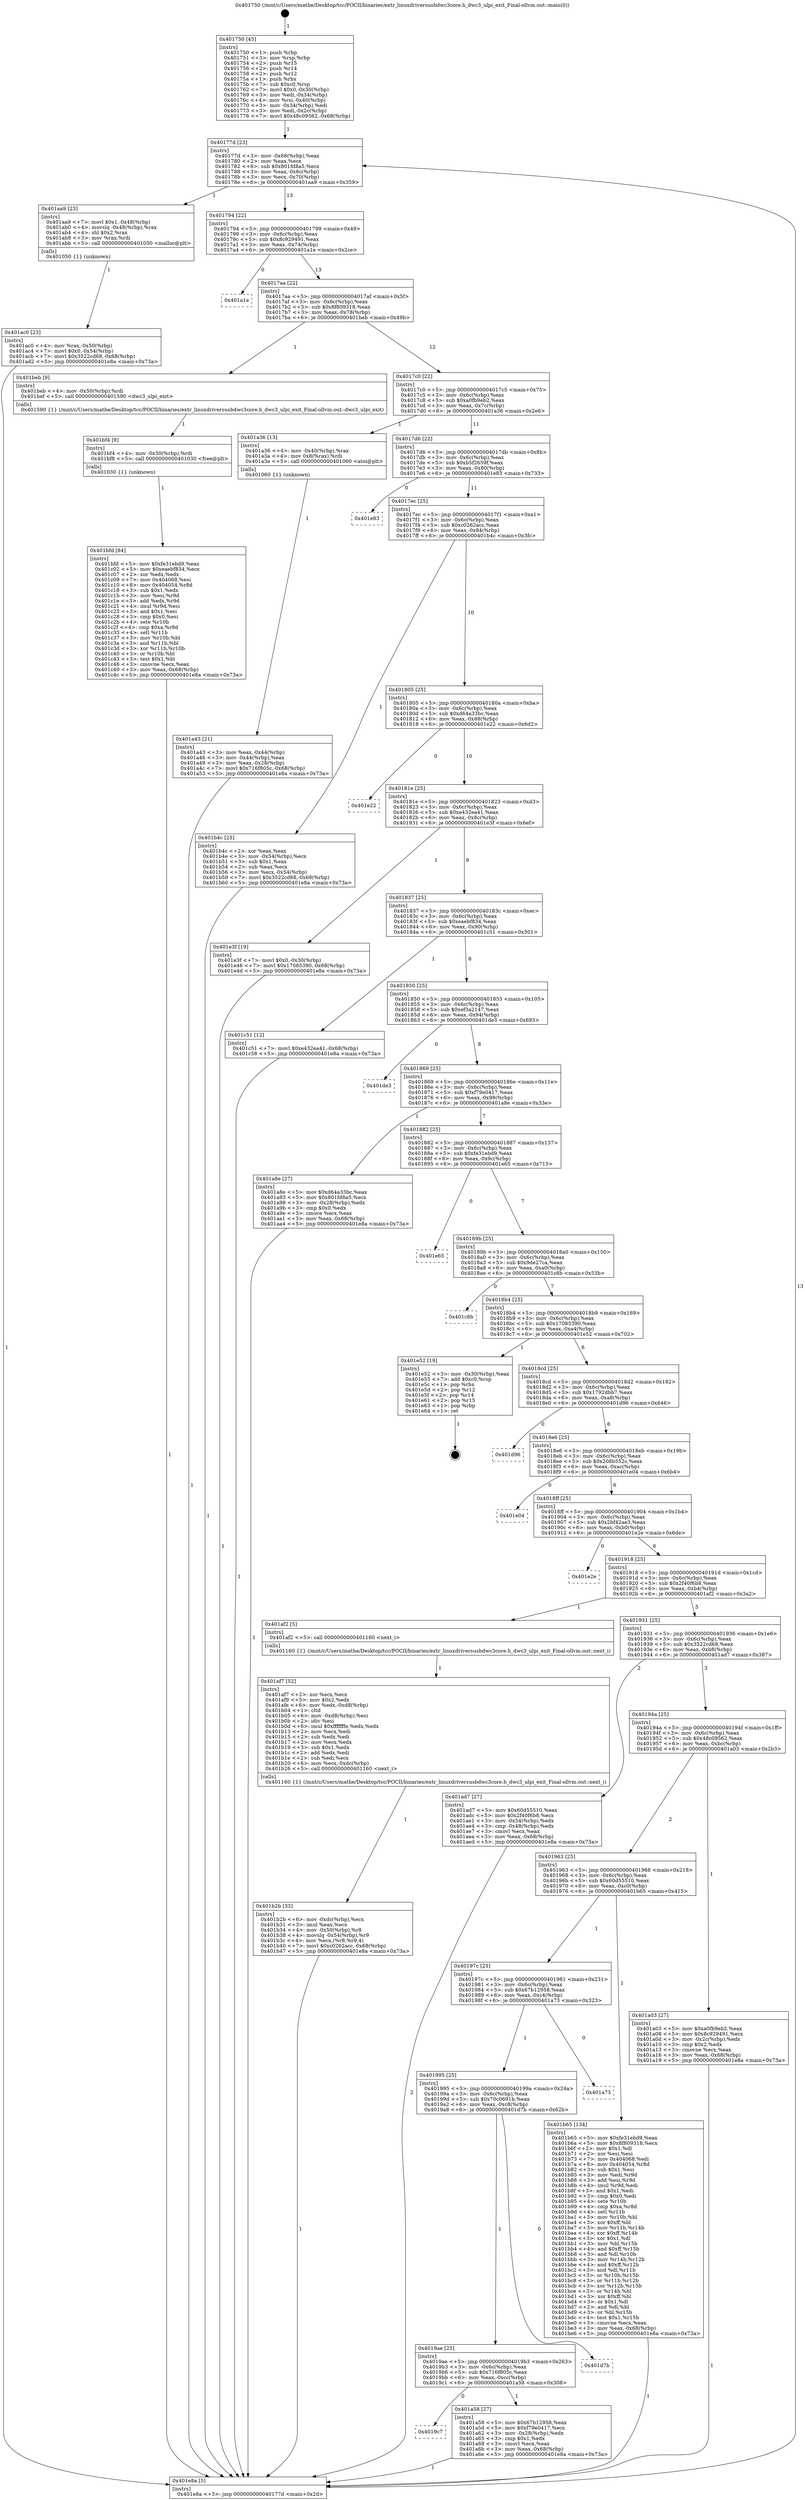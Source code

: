 digraph "0x401750" {
  label = "0x401750 (/mnt/c/Users/mathe/Desktop/tcc/POCII/binaries/extr_linuxdriversusbdwc3core.h_dwc3_ulpi_exit_Final-ollvm.out::main(0))"
  labelloc = "t"
  node[shape=record]

  Entry [label="",width=0.3,height=0.3,shape=circle,fillcolor=black,style=filled]
  "0x40177d" [label="{
     0x40177d [23]\l
     | [instrs]\l
     &nbsp;&nbsp;0x40177d \<+3\>: mov -0x68(%rbp),%eax\l
     &nbsp;&nbsp;0x401780 \<+2\>: mov %eax,%ecx\l
     &nbsp;&nbsp;0x401782 \<+6\>: sub $0x801fd8a5,%ecx\l
     &nbsp;&nbsp;0x401788 \<+3\>: mov %eax,-0x6c(%rbp)\l
     &nbsp;&nbsp;0x40178b \<+3\>: mov %ecx,-0x70(%rbp)\l
     &nbsp;&nbsp;0x40178e \<+6\>: je 0000000000401aa9 \<main+0x359\>\l
  }"]
  "0x401aa9" [label="{
     0x401aa9 [23]\l
     | [instrs]\l
     &nbsp;&nbsp;0x401aa9 \<+7\>: movl $0x1,-0x48(%rbp)\l
     &nbsp;&nbsp;0x401ab0 \<+4\>: movslq -0x48(%rbp),%rax\l
     &nbsp;&nbsp;0x401ab4 \<+4\>: shl $0x2,%rax\l
     &nbsp;&nbsp;0x401ab8 \<+3\>: mov %rax,%rdi\l
     &nbsp;&nbsp;0x401abb \<+5\>: call 0000000000401050 \<malloc@plt\>\l
     | [calls]\l
     &nbsp;&nbsp;0x401050 \{1\} (unknown)\l
  }"]
  "0x401794" [label="{
     0x401794 [22]\l
     | [instrs]\l
     &nbsp;&nbsp;0x401794 \<+5\>: jmp 0000000000401799 \<main+0x49\>\l
     &nbsp;&nbsp;0x401799 \<+3\>: mov -0x6c(%rbp),%eax\l
     &nbsp;&nbsp;0x40179c \<+5\>: sub $0x8c929491,%eax\l
     &nbsp;&nbsp;0x4017a1 \<+3\>: mov %eax,-0x74(%rbp)\l
     &nbsp;&nbsp;0x4017a4 \<+6\>: je 0000000000401a1e \<main+0x2ce\>\l
  }"]
  Exit [label="",width=0.3,height=0.3,shape=circle,fillcolor=black,style=filled,peripheries=2]
  "0x401a1e" [label="{
     0x401a1e\l
  }", style=dashed]
  "0x4017aa" [label="{
     0x4017aa [22]\l
     | [instrs]\l
     &nbsp;&nbsp;0x4017aa \<+5\>: jmp 00000000004017af \<main+0x5f\>\l
     &nbsp;&nbsp;0x4017af \<+3\>: mov -0x6c(%rbp),%eax\l
     &nbsp;&nbsp;0x4017b2 \<+5\>: sub $0x8f809318,%eax\l
     &nbsp;&nbsp;0x4017b7 \<+3\>: mov %eax,-0x78(%rbp)\l
     &nbsp;&nbsp;0x4017ba \<+6\>: je 0000000000401beb \<main+0x49b\>\l
  }"]
  "0x401bfd" [label="{
     0x401bfd [84]\l
     | [instrs]\l
     &nbsp;&nbsp;0x401bfd \<+5\>: mov $0xfe31ebd9,%eax\l
     &nbsp;&nbsp;0x401c02 \<+5\>: mov $0xeaebf834,%ecx\l
     &nbsp;&nbsp;0x401c07 \<+2\>: xor %edx,%edx\l
     &nbsp;&nbsp;0x401c09 \<+7\>: mov 0x404068,%esi\l
     &nbsp;&nbsp;0x401c10 \<+8\>: mov 0x404054,%r8d\l
     &nbsp;&nbsp;0x401c18 \<+3\>: sub $0x1,%edx\l
     &nbsp;&nbsp;0x401c1b \<+3\>: mov %esi,%r9d\l
     &nbsp;&nbsp;0x401c1e \<+3\>: add %edx,%r9d\l
     &nbsp;&nbsp;0x401c21 \<+4\>: imul %r9d,%esi\l
     &nbsp;&nbsp;0x401c25 \<+3\>: and $0x1,%esi\l
     &nbsp;&nbsp;0x401c28 \<+3\>: cmp $0x0,%esi\l
     &nbsp;&nbsp;0x401c2b \<+4\>: sete %r10b\l
     &nbsp;&nbsp;0x401c2f \<+4\>: cmp $0xa,%r8d\l
     &nbsp;&nbsp;0x401c33 \<+4\>: setl %r11b\l
     &nbsp;&nbsp;0x401c37 \<+3\>: mov %r10b,%bl\l
     &nbsp;&nbsp;0x401c3a \<+3\>: and %r11b,%bl\l
     &nbsp;&nbsp;0x401c3d \<+3\>: xor %r11b,%r10b\l
     &nbsp;&nbsp;0x401c40 \<+3\>: or %r10b,%bl\l
     &nbsp;&nbsp;0x401c43 \<+3\>: test $0x1,%bl\l
     &nbsp;&nbsp;0x401c46 \<+3\>: cmovne %ecx,%eax\l
     &nbsp;&nbsp;0x401c49 \<+3\>: mov %eax,-0x68(%rbp)\l
     &nbsp;&nbsp;0x401c4c \<+5\>: jmp 0000000000401e8a \<main+0x73a\>\l
  }"]
  "0x401beb" [label="{
     0x401beb [9]\l
     | [instrs]\l
     &nbsp;&nbsp;0x401beb \<+4\>: mov -0x50(%rbp),%rdi\l
     &nbsp;&nbsp;0x401bef \<+5\>: call 0000000000401590 \<dwc3_ulpi_exit\>\l
     | [calls]\l
     &nbsp;&nbsp;0x401590 \{1\} (/mnt/c/Users/mathe/Desktop/tcc/POCII/binaries/extr_linuxdriversusbdwc3core.h_dwc3_ulpi_exit_Final-ollvm.out::dwc3_ulpi_exit)\l
  }"]
  "0x4017c0" [label="{
     0x4017c0 [22]\l
     | [instrs]\l
     &nbsp;&nbsp;0x4017c0 \<+5\>: jmp 00000000004017c5 \<main+0x75\>\l
     &nbsp;&nbsp;0x4017c5 \<+3\>: mov -0x6c(%rbp),%eax\l
     &nbsp;&nbsp;0x4017c8 \<+5\>: sub $0xa0fb9eb2,%eax\l
     &nbsp;&nbsp;0x4017cd \<+3\>: mov %eax,-0x7c(%rbp)\l
     &nbsp;&nbsp;0x4017d0 \<+6\>: je 0000000000401a36 \<main+0x2e6\>\l
  }"]
  "0x401bf4" [label="{
     0x401bf4 [9]\l
     | [instrs]\l
     &nbsp;&nbsp;0x401bf4 \<+4\>: mov -0x50(%rbp),%rdi\l
     &nbsp;&nbsp;0x401bf8 \<+5\>: call 0000000000401030 \<free@plt\>\l
     | [calls]\l
     &nbsp;&nbsp;0x401030 \{1\} (unknown)\l
  }"]
  "0x401a36" [label="{
     0x401a36 [13]\l
     | [instrs]\l
     &nbsp;&nbsp;0x401a36 \<+4\>: mov -0x40(%rbp),%rax\l
     &nbsp;&nbsp;0x401a3a \<+4\>: mov 0x8(%rax),%rdi\l
     &nbsp;&nbsp;0x401a3e \<+5\>: call 0000000000401060 \<atoi@plt\>\l
     | [calls]\l
     &nbsp;&nbsp;0x401060 \{1\} (unknown)\l
  }"]
  "0x4017d6" [label="{
     0x4017d6 [22]\l
     | [instrs]\l
     &nbsp;&nbsp;0x4017d6 \<+5\>: jmp 00000000004017db \<main+0x8b\>\l
     &nbsp;&nbsp;0x4017db \<+3\>: mov -0x6c(%rbp),%eax\l
     &nbsp;&nbsp;0x4017de \<+5\>: sub $0xb5f2659f,%eax\l
     &nbsp;&nbsp;0x4017e3 \<+3\>: mov %eax,-0x80(%rbp)\l
     &nbsp;&nbsp;0x4017e6 \<+6\>: je 0000000000401e83 \<main+0x733\>\l
  }"]
  "0x401b2b" [label="{
     0x401b2b [33]\l
     | [instrs]\l
     &nbsp;&nbsp;0x401b2b \<+6\>: mov -0xdc(%rbp),%ecx\l
     &nbsp;&nbsp;0x401b31 \<+3\>: imul %eax,%ecx\l
     &nbsp;&nbsp;0x401b34 \<+4\>: mov -0x50(%rbp),%r8\l
     &nbsp;&nbsp;0x401b38 \<+4\>: movslq -0x54(%rbp),%r9\l
     &nbsp;&nbsp;0x401b3c \<+4\>: mov %ecx,(%r8,%r9,4)\l
     &nbsp;&nbsp;0x401b40 \<+7\>: movl $0xc0262acc,-0x68(%rbp)\l
     &nbsp;&nbsp;0x401b47 \<+5\>: jmp 0000000000401e8a \<main+0x73a\>\l
  }"]
  "0x401e83" [label="{
     0x401e83\l
  }", style=dashed]
  "0x4017ec" [label="{
     0x4017ec [25]\l
     | [instrs]\l
     &nbsp;&nbsp;0x4017ec \<+5\>: jmp 00000000004017f1 \<main+0xa1\>\l
     &nbsp;&nbsp;0x4017f1 \<+3\>: mov -0x6c(%rbp),%eax\l
     &nbsp;&nbsp;0x4017f4 \<+5\>: sub $0xc0262acc,%eax\l
     &nbsp;&nbsp;0x4017f9 \<+6\>: mov %eax,-0x84(%rbp)\l
     &nbsp;&nbsp;0x4017ff \<+6\>: je 0000000000401b4c \<main+0x3fc\>\l
  }"]
  "0x401af7" [label="{
     0x401af7 [52]\l
     | [instrs]\l
     &nbsp;&nbsp;0x401af7 \<+2\>: xor %ecx,%ecx\l
     &nbsp;&nbsp;0x401af9 \<+5\>: mov $0x2,%edx\l
     &nbsp;&nbsp;0x401afe \<+6\>: mov %edx,-0xd8(%rbp)\l
     &nbsp;&nbsp;0x401b04 \<+1\>: cltd\l
     &nbsp;&nbsp;0x401b05 \<+6\>: mov -0xd8(%rbp),%esi\l
     &nbsp;&nbsp;0x401b0b \<+2\>: idiv %esi\l
     &nbsp;&nbsp;0x401b0d \<+6\>: imul $0xfffffffe,%edx,%edx\l
     &nbsp;&nbsp;0x401b13 \<+2\>: mov %ecx,%edi\l
     &nbsp;&nbsp;0x401b15 \<+2\>: sub %edx,%edi\l
     &nbsp;&nbsp;0x401b17 \<+2\>: mov %ecx,%edx\l
     &nbsp;&nbsp;0x401b19 \<+3\>: sub $0x1,%edx\l
     &nbsp;&nbsp;0x401b1c \<+2\>: add %edx,%edi\l
     &nbsp;&nbsp;0x401b1e \<+2\>: sub %edi,%ecx\l
     &nbsp;&nbsp;0x401b20 \<+6\>: mov %ecx,-0xdc(%rbp)\l
     &nbsp;&nbsp;0x401b26 \<+5\>: call 0000000000401160 \<next_i\>\l
     | [calls]\l
     &nbsp;&nbsp;0x401160 \{1\} (/mnt/c/Users/mathe/Desktop/tcc/POCII/binaries/extr_linuxdriversusbdwc3core.h_dwc3_ulpi_exit_Final-ollvm.out::next_i)\l
  }"]
  "0x401b4c" [label="{
     0x401b4c [25]\l
     | [instrs]\l
     &nbsp;&nbsp;0x401b4c \<+2\>: xor %eax,%eax\l
     &nbsp;&nbsp;0x401b4e \<+3\>: mov -0x54(%rbp),%ecx\l
     &nbsp;&nbsp;0x401b51 \<+3\>: sub $0x1,%eax\l
     &nbsp;&nbsp;0x401b54 \<+2\>: sub %eax,%ecx\l
     &nbsp;&nbsp;0x401b56 \<+3\>: mov %ecx,-0x54(%rbp)\l
     &nbsp;&nbsp;0x401b59 \<+7\>: movl $0x3522cd68,-0x68(%rbp)\l
     &nbsp;&nbsp;0x401b60 \<+5\>: jmp 0000000000401e8a \<main+0x73a\>\l
  }"]
  "0x401805" [label="{
     0x401805 [25]\l
     | [instrs]\l
     &nbsp;&nbsp;0x401805 \<+5\>: jmp 000000000040180a \<main+0xba\>\l
     &nbsp;&nbsp;0x40180a \<+3\>: mov -0x6c(%rbp),%eax\l
     &nbsp;&nbsp;0x40180d \<+5\>: sub $0xd64a33bc,%eax\l
     &nbsp;&nbsp;0x401812 \<+6\>: mov %eax,-0x88(%rbp)\l
     &nbsp;&nbsp;0x401818 \<+6\>: je 0000000000401e22 \<main+0x6d2\>\l
  }"]
  "0x401ac0" [label="{
     0x401ac0 [23]\l
     | [instrs]\l
     &nbsp;&nbsp;0x401ac0 \<+4\>: mov %rax,-0x50(%rbp)\l
     &nbsp;&nbsp;0x401ac4 \<+7\>: movl $0x0,-0x54(%rbp)\l
     &nbsp;&nbsp;0x401acb \<+7\>: movl $0x3522cd68,-0x68(%rbp)\l
     &nbsp;&nbsp;0x401ad2 \<+5\>: jmp 0000000000401e8a \<main+0x73a\>\l
  }"]
  "0x401e22" [label="{
     0x401e22\l
  }", style=dashed]
  "0x40181e" [label="{
     0x40181e [25]\l
     | [instrs]\l
     &nbsp;&nbsp;0x40181e \<+5\>: jmp 0000000000401823 \<main+0xd3\>\l
     &nbsp;&nbsp;0x401823 \<+3\>: mov -0x6c(%rbp),%eax\l
     &nbsp;&nbsp;0x401826 \<+5\>: sub $0xe432ea41,%eax\l
     &nbsp;&nbsp;0x40182b \<+6\>: mov %eax,-0x8c(%rbp)\l
     &nbsp;&nbsp;0x401831 \<+6\>: je 0000000000401e3f \<main+0x6ef\>\l
  }"]
  "0x4019c7" [label="{
     0x4019c7\l
  }", style=dashed]
  "0x401e3f" [label="{
     0x401e3f [19]\l
     | [instrs]\l
     &nbsp;&nbsp;0x401e3f \<+7\>: movl $0x0,-0x30(%rbp)\l
     &nbsp;&nbsp;0x401e46 \<+7\>: movl $0x17085390,-0x68(%rbp)\l
     &nbsp;&nbsp;0x401e4d \<+5\>: jmp 0000000000401e8a \<main+0x73a\>\l
  }"]
  "0x401837" [label="{
     0x401837 [25]\l
     | [instrs]\l
     &nbsp;&nbsp;0x401837 \<+5\>: jmp 000000000040183c \<main+0xec\>\l
     &nbsp;&nbsp;0x40183c \<+3\>: mov -0x6c(%rbp),%eax\l
     &nbsp;&nbsp;0x40183f \<+5\>: sub $0xeaebf834,%eax\l
     &nbsp;&nbsp;0x401844 \<+6\>: mov %eax,-0x90(%rbp)\l
     &nbsp;&nbsp;0x40184a \<+6\>: je 0000000000401c51 \<main+0x501\>\l
  }"]
  "0x401a58" [label="{
     0x401a58 [27]\l
     | [instrs]\l
     &nbsp;&nbsp;0x401a58 \<+5\>: mov $0x67b12958,%eax\l
     &nbsp;&nbsp;0x401a5d \<+5\>: mov $0xf79e0417,%ecx\l
     &nbsp;&nbsp;0x401a62 \<+3\>: mov -0x28(%rbp),%edx\l
     &nbsp;&nbsp;0x401a65 \<+3\>: cmp $0x1,%edx\l
     &nbsp;&nbsp;0x401a68 \<+3\>: cmovl %ecx,%eax\l
     &nbsp;&nbsp;0x401a6b \<+3\>: mov %eax,-0x68(%rbp)\l
     &nbsp;&nbsp;0x401a6e \<+5\>: jmp 0000000000401e8a \<main+0x73a\>\l
  }"]
  "0x401c51" [label="{
     0x401c51 [12]\l
     | [instrs]\l
     &nbsp;&nbsp;0x401c51 \<+7\>: movl $0xe432ea41,-0x68(%rbp)\l
     &nbsp;&nbsp;0x401c58 \<+5\>: jmp 0000000000401e8a \<main+0x73a\>\l
  }"]
  "0x401850" [label="{
     0x401850 [25]\l
     | [instrs]\l
     &nbsp;&nbsp;0x401850 \<+5\>: jmp 0000000000401855 \<main+0x105\>\l
     &nbsp;&nbsp;0x401855 \<+3\>: mov -0x6c(%rbp),%eax\l
     &nbsp;&nbsp;0x401858 \<+5\>: sub $0xef3a2147,%eax\l
     &nbsp;&nbsp;0x40185d \<+6\>: mov %eax,-0x94(%rbp)\l
     &nbsp;&nbsp;0x401863 \<+6\>: je 0000000000401de3 \<main+0x693\>\l
  }"]
  "0x4019ae" [label="{
     0x4019ae [25]\l
     | [instrs]\l
     &nbsp;&nbsp;0x4019ae \<+5\>: jmp 00000000004019b3 \<main+0x263\>\l
     &nbsp;&nbsp;0x4019b3 \<+3\>: mov -0x6c(%rbp),%eax\l
     &nbsp;&nbsp;0x4019b6 \<+5\>: sub $0x716f805c,%eax\l
     &nbsp;&nbsp;0x4019bb \<+6\>: mov %eax,-0xcc(%rbp)\l
     &nbsp;&nbsp;0x4019c1 \<+6\>: je 0000000000401a58 \<main+0x308\>\l
  }"]
  "0x401de3" [label="{
     0x401de3\l
  }", style=dashed]
  "0x401869" [label="{
     0x401869 [25]\l
     | [instrs]\l
     &nbsp;&nbsp;0x401869 \<+5\>: jmp 000000000040186e \<main+0x11e\>\l
     &nbsp;&nbsp;0x40186e \<+3\>: mov -0x6c(%rbp),%eax\l
     &nbsp;&nbsp;0x401871 \<+5\>: sub $0xf79e0417,%eax\l
     &nbsp;&nbsp;0x401876 \<+6\>: mov %eax,-0x98(%rbp)\l
     &nbsp;&nbsp;0x40187c \<+6\>: je 0000000000401a8e \<main+0x33e\>\l
  }"]
  "0x401d7b" [label="{
     0x401d7b\l
  }", style=dashed]
  "0x401a8e" [label="{
     0x401a8e [27]\l
     | [instrs]\l
     &nbsp;&nbsp;0x401a8e \<+5\>: mov $0xd64a33bc,%eax\l
     &nbsp;&nbsp;0x401a93 \<+5\>: mov $0x801fd8a5,%ecx\l
     &nbsp;&nbsp;0x401a98 \<+3\>: mov -0x28(%rbp),%edx\l
     &nbsp;&nbsp;0x401a9b \<+3\>: cmp $0x0,%edx\l
     &nbsp;&nbsp;0x401a9e \<+3\>: cmove %ecx,%eax\l
     &nbsp;&nbsp;0x401aa1 \<+3\>: mov %eax,-0x68(%rbp)\l
     &nbsp;&nbsp;0x401aa4 \<+5\>: jmp 0000000000401e8a \<main+0x73a\>\l
  }"]
  "0x401882" [label="{
     0x401882 [25]\l
     | [instrs]\l
     &nbsp;&nbsp;0x401882 \<+5\>: jmp 0000000000401887 \<main+0x137\>\l
     &nbsp;&nbsp;0x401887 \<+3\>: mov -0x6c(%rbp),%eax\l
     &nbsp;&nbsp;0x40188a \<+5\>: sub $0xfe31ebd9,%eax\l
     &nbsp;&nbsp;0x40188f \<+6\>: mov %eax,-0x9c(%rbp)\l
     &nbsp;&nbsp;0x401895 \<+6\>: je 0000000000401e65 \<main+0x715\>\l
  }"]
  "0x401995" [label="{
     0x401995 [25]\l
     | [instrs]\l
     &nbsp;&nbsp;0x401995 \<+5\>: jmp 000000000040199a \<main+0x24a\>\l
     &nbsp;&nbsp;0x40199a \<+3\>: mov -0x6c(%rbp),%eax\l
     &nbsp;&nbsp;0x40199d \<+5\>: sub $0x70c0691b,%eax\l
     &nbsp;&nbsp;0x4019a2 \<+6\>: mov %eax,-0xc8(%rbp)\l
     &nbsp;&nbsp;0x4019a8 \<+6\>: je 0000000000401d7b \<main+0x62b\>\l
  }"]
  "0x401e65" [label="{
     0x401e65\l
  }", style=dashed]
  "0x40189b" [label="{
     0x40189b [25]\l
     | [instrs]\l
     &nbsp;&nbsp;0x40189b \<+5\>: jmp 00000000004018a0 \<main+0x150\>\l
     &nbsp;&nbsp;0x4018a0 \<+3\>: mov -0x6c(%rbp),%eax\l
     &nbsp;&nbsp;0x4018a3 \<+5\>: sub $0x9de27ca,%eax\l
     &nbsp;&nbsp;0x4018a8 \<+6\>: mov %eax,-0xa0(%rbp)\l
     &nbsp;&nbsp;0x4018ae \<+6\>: je 0000000000401c8b \<main+0x53b\>\l
  }"]
  "0x401a73" [label="{
     0x401a73\l
  }", style=dashed]
  "0x401c8b" [label="{
     0x401c8b\l
  }", style=dashed]
  "0x4018b4" [label="{
     0x4018b4 [25]\l
     | [instrs]\l
     &nbsp;&nbsp;0x4018b4 \<+5\>: jmp 00000000004018b9 \<main+0x169\>\l
     &nbsp;&nbsp;0x4018b9 \<+3\>: mov -0x6c(%rbp),%eax\l
     &nbsp;&nbsp;0x4018bc \<+5\>: sub $0x17085390,%eax\l
     &nbsp;&nbsp;0x4018c1 \<+6\>: mov %eax,-0xa4(%rbp)\l
     &nbsp;&nbsp;0x4018c7 \<+6\>: je 0000000000401e52 \<main+0x702\>\l
  }"]
  "0x40197c" [label="{
     0x40197c [25]\l
     | [instrs]\l
     &nbsp;&nbsp;0x40197c \<+5\>: jmp 0000000000401981 \<main+0x231\>\l
     &nbsp;&nbsp;0x401981 \<+3\>: mov -0x6c(%rbp),%eax\l
     &nbsp;&nbsp;0x401984 \<+5\>: sub $0x67b12958,%eax\l
     &nbsp;&nbsp;0x401989 \<+6\>: mov %eax,-0xc4(%rbp)\l
     &nbsp;&nbsp;0x40198f \<+6\>: je 0000000000401a73 \<main+0x323\>\l
  }"]
  "0x401e52" [label="{
     0x401e52 [19]\l
     | [instrs]\l
     &nbsp;&nbsp;0x401e52 \<+3\>: mov -0x30(%rbp),%eax\l
     &nbsp;&nbsp;0x401e55 \<+7\>: add $0xc0,%rsp\l
     &nbsp;&nbsp;0x401e5c \<+1\>: pop %rbx\l
     &nbsp;&nbsp;0x401e5d \<+2\>: pop %r12\l
     &nbsp;&nbsp;0x401e5f \<+2\>: pop %r14\l
     &nbsp;&nbsp;0x401e61 \<+2\>: pop %r15\l
     &nbsp;&nbsp;0x401e63 \<+1\>: pop %rbp\l
     &nbsp;&nbsp;0x401e64 \<+1\>: ret\l
  }"]
  "0x4018cd" [label="{
     0x4018cd [25]\l
     | [instrs]\l
     &nbsp;&nbsp;0x4018cd \<+5\>: jmp 00000000004018d2 \<main+0x182\>\l
     &nbsp;&nbsp;0x4018d2 \<+3\>: mov -0x6c(%rbp),%eax\l
     &nbsp;&nbsp;0x4018d5 \<+5\>: sub $0x1792dbb7,%eax\l
     &nbsp;&nbsp;0x4018da \<+6\>: mov %eax,-0xa8(%rbp)\l
     &nbsp;&nbsp;0x4018e0 \<+6\>: je 0000000000401d96 \<main+0x646\>\l
  }"]
  "0x401b65" [label="{
     0x401b65 [134]\l
     | [instrs]\l
     &nbsp;&nbsp;0x401b65 \<+5\>: mov $0xfe31ebd9,%eax\l
     &nbsp;&nbsp;0x401b6a \<+5\>: mov $0x8f809318,%ecx\l
     &nbsp;&nbsp;0x401b6f \<+2\>: mov $0x1,%dl\l
     &nbsp;&nbsp;0x401b71 \<+2\>: xor %esi,%esi\l
     &nbsp;&nbsp;0x401b73 \<+7\>: mov 0x404068,%edi\l
     &nbsp;&nbsp;0x401b7a \<+8\>: mov 0x404054,%r8d\l
     &nbsp;&nbsp;0x401b82 \<+3\>: sub $0x1,%esi\l
     &nbsp;&nbsp;0x401b85 \<+3\>: mov %edi,%r9d\l
     &nbsp;&nbsp;0x401b88 \<+3\>: add %esi,%r9d\l
     &nbsp;&nbsp;0x401b8b \<+4\>: imul %r9d,%edi\l
     &nbsp;&nbsp;0x401b8f \<+3\>: and $0x1,%edi\l
     &nbsp;&nbsp;0x401b92 \<+3\>: cmp $0x0,%edi\l
     &nbsp;&nbsp;0x401b95 \<+4\>: sete %r10b\l
     &nbsp;&nbsp;0x401b99 \<+4\>: cmp $0xa,%r8d\l
     &nbsp;&nbsp;0x401b9d \<+4\>: setl %r11b\l
     &nbsp;&nbsp;0x401ba1 \<+3\>: mov %r10b,%bl\l
     &nbsp;&nbsp;0x401ba4 \<+3\>: xor $0xff,%bl\l
     &nbsp;&nbsp;0x401ba7 \<+3\>: mov %r11b,%r14b\l
     &nbsp;&nbsp;0x401baa \<+4\>: xor $0xff,%r14b\l
     &nbsp;&nbsp;0x401bae \<+3\>: xor $0x1,%dl\l
     &nbsp;&nbsp;0x401bb1 \<+3\>: mov %bl,%r15b\l
     &nbsp;&nbsp;0x401bb4 \<+4\>: and $0xff,%r15b\l
     &nbsp;&nbsp;0x401bb8 \<+3\>: and %dl,%r10b\l
     &nbsp;&nbsp;0x401bbb \<+3\>: mov %r14b,%r12b\l
     &nbsp;&nbsp;0x401bbe \<+4\>: and $0xff,%r12b\l
     &nbsp;&nbsp;0x401bc2 \<+3\>: and %dl,%r11b\l
     &nbsp;&nbsp;0x401bc5 \<+3\>: or %r10b,%r15b\l
     &nbsp;&nbsp;0x401bc8 \<+3\>: or %r11b,%r12b\l
     &nbsp;&nbsp;0x401bcb \<+3\>: xor %r12b,%r15b\l
     &nbsp;&nbsp;0x401bce \<+3\>: or %r14b,%bl\l
     &nbsp;&nbsp;0x401bd1 \<+3\>: xor $0xff,%bl\l
     &nbsp;&nbsp;0x401bd4 \<+3\>: or $0x1,%dl\l
     &nbsp;&nbsp;0x401bd7 \<+2\>: and %dl,%bl\l
     &nbsp;&nbsp;0x401bd9 \<+3\>: or %bl,%r15b\l
     &nbsp;&nbsp;0x401bdc \<+4\>: test $0x1,%r15b\l
     &nbsp;&nbsp;0x401be0 \<+3\>: cmovne %ecx,%eax\l
     &nbsp;&nbsp;0x401be3 \<+3\>: mov %eax,-0x68(%rbp)\l
     &nbsp;&nbsp;0x401be6 \<+5\>: jmp 0000000000401e8a \<main+0x73a\>\l
  }"]
  "0x401d96" [label="{
     0x401d96\l
  }", style=dashed]
  "0x4018e6" [label="{
     0x4018e6 [25]\l
     | [instrs]\l
     &nbsp;&nbsp;0x4018e6 \<+5\>: jmp 00000000004018eb \<main+0x19b\>\l
     &nbsp;&nbsp;0x4018eb \<+3\>: mov -0x6c(%rbp),%eax\l
     &nbsp;&nbsp;0x4018ee \<+5\>: sub $0x208b552c,%eax\l
     &nbsp;&nbsp;0x4018f3 \<+6\>: mov %eax,-0xac(%rbp)\l
     &nbsp;&nbsp;0x4018f9 \<+6\>: je 0000000000401e04 \<main+0x6b4\>\l
  }"]
  "0x401a43" [label="{
     0x401a43 [21]\l
     | [instrs]\l
     &nbsp;&nbsp;0x401a43 \<+3\>: mov %eax,-0x44(%rbp)\l
     &nbsp;&nbsp;0x401a46 \<+3\>: mov -0x44(%rbp),%eax\l
     &nbsp;&nbsp;0x401a49 \<+3\>: mov %eax,-0x28(%rbp)\l
     &nbsp;&nbsp;0x401a4c \<+7\>: movl $0x716f805c,-0x68(%rbp)\l
     &nbsp;&nbsp;0x401a53 \<+5\>: jmp 0000000000401e8a \<main+0x73a\>\l
  }"]
  "0x401e04" [label="{
     0x401e04\l
  }", style=dashed]
  "0x4018ff" [label="{
     0x4018ff [25]\l
     | [instrs]\l
     &nbsp;&nbsp;0x4018ff \<+5\>: jmp 0000000000401904 \<main+0x1b4\>\l
     &nbsp;&nbsp;0x401904 \<+3\>: mov -0x6c(%rbp),%eax\l
     &nbsp;&nbsp;0x401907 \<+5\>: sub $0x2bf42ae3,%eax\l
     &nbsp;&nbsp;0x40190c \<+6\>: mov %eax,-0xb0(%rbp)\l
     &nbsp;&nbsp;0x401912 \<+6\>: je 0000000000401e2e \<main+0x6de\>\l
  }"]
  "0x401750" [label="{
     0x401750 [45]\l
     | [instrs]\l
     &nbsp;&nbsp;0x401750 \<+1\>: push %rbp\l
     &nbsp;&nbsp;0x401751 \<+3\>: mov %rsp,%rbp\l
     &nbsp;&nbsp;0x401754 \<+2\>: push %r15\l
     &nbsp;&nbsp;0x401756 \<+2\>: push %r14\l
     &nbsp;&nbsp;0x401758 \<+2\>: push %r12\l
     &nbsp;&nbsp;0x40175a \<+1\>: push %rbx\l
     &nbsp;&nbsp;0x40175b \<+7\>: sub $0xc0,%rsp\l
     &nbsp;&nbsp;0x401762 \<+7\>: movl $0x0,-0x30(%rbp)\l
     &nbsp;&nbsp;0x401769 \<+3\>: mov %edi,-0x34(%rbp)\l
     &nbsp;&nbsp;0x40176c \<+4\>: mov %rsi,-0x40(%rbp)\l
     &nbsp;&nbsp;0x401770 \<+3\>: mov -0x34(%rbp),%edi\l
     &nbsp;&nbsp;0x401773 \<+3\>: mov %edi,-0x2c(%rbp)\l
     &nbsp;&nbsp;0x401776 \<+7\>: movl $0x48c09562,-0x68(%rbp)\l
  }"]
  "0x401e2e" [label="{
     0x401e2e\l
  }", style=dashed]
  "0x401918" [label="{
     0x401918 [25]\l
     | [instrs]\l
     &nbsp;&nbsp;0x401918 \<+5\>: jmp 000000000040191d \<main+0x1cd\>\l
     &nbsp;&nbsp;0x40191d \<+3\>: mov -0x6c(%rbp),%eax\l
     &nbsp;&nbsp;0x401920 \<+5\>: sub $0x2f40f6b8,%eax\l
     &nbsp;&nbsp;0x401925 \<+6\>: mov %eax,-0xb4(%rbp)\l
     &nbsp;&nbsp;0x40192b \<+6\>: je 0000000000401af2 \<main+0x3a2\>\l
  }"]
  "0x401e8a" [label="{
     0x401e8a [5]\l
     | [instrs]\l
     &nbsp;&nbsp;0x401e8a \<+5\>: jmp 000000000040177d \<main+0x2d\>\l
  }"]
  "0x401af2" [label="{
     0x401af2 [5]\l
     | [instrs]\l
     &nbsp;&nbsp;0x401af2 \<+5\>: call 0000000000401160 \<next_i\>\l
     | [calls]\l
     &nbsp;&nbsp;0x401160 \{1\} (/mnt/c/Users/mathe/Desktop/tcc/POCII/binaries/extr_linuxdriversusbdwc3core.h_dwc3_ulpi_exit_Final-ollvm.out::next_i)\l
  }"]
  "0x401931" [label="{
     0x401931 [25]\l
     | [instrs]\l
     &nbsp;&nbsp;0x401931 \<+5\>: jmp 0000000000401936 \<main+0x1e6\>\l
     &nbsp;&nbsp;0x401936 \<+3\>: mov -0x6c(%rbp),%eax\l
     &nbsp;&nbsp;0x401939 \<+5\>: sub $0x3522cd68,%eax\l
     &nbsp;&nbsp;0x40193e \<+6\>: mov %eax,-0xb8(%rbp)\l
     &nbsp;&nbsp;0x401944 \<+6\>: je 0000000000401ad7 \<main+0x387\>\l
  }"]
  "0x401963" [label="{
     0x401963 [25]\l
     | [instrs]\l
     &nbsp;&nbsp;0x401963 \<+5\>: jmp 0000000000401968 \<main+0x218\>\l
     &nbsp;&nbsp;0x401968 \<+3\>: mov -0x6c(%rbp),%eax\l
     &nbsp;&nbsp;0x40196b \<+5\>: sub $0x60d55510,%eax\l
     &nbsp;&nbsp;0x401970 \<+6\>: mov %eax,-0xc0(%rbp)\l
     &nbsp;&nbsp;0x401976 \<+6\>: je 0000000000401b65 \<main+0x415\>\l
  }"]
  "0x401ad7" [label="{
     0x401ad7 [27]\l
     | [instrs]\l
     &nbsp;&nbsp;0x401ad7 \<+5\>: mov $0x60d55510,%eax\l
     &nbsp;&nbsp;0x401adc \<+5\>: mov $0x2f40f6b8,%ecx\l
     &nbsp;&nbsp;0x401ae1 \<+3\>: mov -0x54(%rbp),%edx\l
     &nbsp;&nbsp;0x401ae4 \<+3\>: cmp -0x48(%rbp),%edx\l
     &nbsp;&nbsp;0x401ae7 \<+3\>: cmovl %ecx,%eax\l
     &nbsp;&nbsp;0x401aea \<+3\>: mov %eax,-0x68(%rbp)\l
     &nbsp;&nbsp;0x401aed \<+5\>: jmp 0000000000401e8a \<main+0x73a\>\l
  }"]
  "0x40194a" [label="{
     0x40194a [25]\l
     | [instrs]\l
     &nbsp;&nbsp;0x40194a \<+5\>: jmp 000000000040194f \<main+0x1ff\>\l
     &nbsp;&nbsp;0x40194f \<+3\>: mov -0x6c(%rbp),%eax\l
     &nbsp;&nbsp;0x401952 \<+5\>: sub $0x48c09562,%eax\l
     &nbsp;&nbsp;0x401957 \<+6\>: mov %eax,-0xbc(%rbp)\l
     &nbsp;&nbsp;0x40195d \<+6\>: je 0000000000401a03 \<main+0x2b3\>\l
  }"]
  "0x401a03" [label="{
     0x401a03 [27]\l
     | [instrs]\l
     &nbsp;&nbsp;0x401a03 \<+5\>: mov $0xa0fb9eb2,%eax\l
     &nbsp;&nbsp;0x401a08 \<+5\>: mov $0x8c929491,%ecx\l
     &nbsp;&nbsp;0x401a0d \<+3\>: mov -0x2c(%rbp),%edx\l
     &nbsp;&nbsp;0x401a10 \<+3\>: cmp $0x2,%edx\l
     &nbsp;&nbsp;0x401a13 \<+3\>: cmovne %ecx,%eax\l
     &nbsp;&nbsp;0x401a16 \<+3\>: mov %eax,-0x68(%rbp)\l
     &nbsp;&nbsp;0x401a19 \<+5\>: jmp 0000000000401e8a \<main+0x73a\>\l
  }"]
  Entry -> "0x401750" [label=" 1"]
  "0x40177d" -> "0x401aa9" [label=" 1"]
  "0x40177d" -> "0x401794" [label=" 13"]
  "0x401e52" -> Exit [label=" 1"]
  "0x401794" -> "0x401a1e" [label=" 0"]
  "0x401794" -> "0x4017aa" [label=" 13"]
  "0x401e3f" -> "0x401e8a" [label=" 1"]
  "0x4017aa" -> "0x401beb" [label=" 1"]
  "0x4017aa" -> "0x4017c0" [label=" 12"]
  "0x401c51" -> "0x401e8a" [label=" 1"]
  "0x4017c0" -> "0x401a36" [label=" 1"]
  "0x4017c0" -> "0x4017d6" [label=" 11"]
  "0x401bfd" -> "0x401e8a" [label=" 1"]
  "0x4017d6" -> "0x401e83" [label=" 0"]
  "0x4017d6" -> "0x4017ec" [label=" 11"]
  "0x401bf4" -> "0x401bfd" [label=" 1"]
  "0x4017ec" -> "0x401b4c" [label=" 1"]
  "0x4017ec" -> "0x401805" [label=" 10"]
  "0x401beb" -> "0x401bf4" [label=" 1"]
  "0x401805" -> "0x401e22" [label=" 0"]
  "0x401805" -> "0x40181e" [label=" 10"]
  "0x401b65" -> "0x401e8a" [label=" 1"]
  "0x40181e" -> "0x401e3f" [label=" 1"]
  "0x40181e" -> "0x401837" [label=" 9"]
  "0x401b4c" -> "0x401e8a" [label=" 1"]
  "0x401837" -> "0x401c51" [label=" 1"]
  "0x401837" -> "0x401850" [label=" 8"]
  "0x401b2b" -> "0x401e8a" [label=" 1"]
  "0x401850" -> "0x401de3" [label=" 0"]
  "0x401850" -> "0x401869" [label=" 8"]
  "0x401af2" -> "0x401af7" [label=" 1"]
  "0x401869" -> "0x401a8e" [label=" 1"]
  "0x401869" -> "0x401882" [label=" 7"]
  "0x401ad7" -> "0x401e8a" [label=" 2"]
  "0x401882" -> "0x401e65" [label=" 0"]
  "0x401882" -> "0x40189b" [label=" 7"]
  "0x401aa9" -> "0x401ac0" [label=" 1"]
  "0x40189b" -> "0x401c8b" [label=" 0"]
  "0x40189b" -> "0x4018b4" [label=" 7"]
  "0x401a8e" -> "0x401e8a" [label=" 1"]
  "0x4018b4" -> "0x401e52" [label=" 1"]
  "0x4018b4" -> "0x4018cd" [label=" 6"]
  "0x4019ae" -> "0x4019c7" [label=" 0"]
  "0x4018cd" -> "0x401d96" [label=" 0"]
  "0x4018cd" -> "0x4018e6" [label=" 6"]
  "0x4019ae" -> "0x401a58" [label=" 1"]
  "0x4018e6" -> "0x401e04" [label=" 0"]
  "0x4018e6" -> "0x4018ff" [label=" 6"]
  "0x401995" -> "0x4019ae" [label=" 1"]
  "0x4018ff" -> "0x401e2e" [label=" 0"]
  "0x4018ff" -> "0x401918" [label=" 6"]
  "0x401995" -> "0x401d7b" [label=" 0"]
  "0x401918" -> "0x401af2" [label=" 1"]
  "0x401918" -> "0x401931" [label=" 5"]
  "0x401ac0" -> "0x401e8a" [label=" 1"]
  "0x401931" -> "0x401ad7" [label=" 2"]
  "0x401931" -> "0x40194a" [label=" 3"]
  "0x40197c" -> "0x401995" [label=" 1"]
  "0x40194a" -> "0x401a03" [label=" 1"]
  "0x40194a" -> "0x401963" [label=" 2"]
  "0x401a03" -> "0x401e8a" [label=" 1"]
  "0x401750" -> "0x40177d" [label=" 1"]
  "0x401e8a" -> "0x40177d" [label=" 13"]
  "0x401a36" -> "0x401a43" [label=" 1"]
  "0x401a43" -> "0x401e8a" [label=" 1"]
  "0x401af7" -> "0x401b2b" [label=" 1"]
  "0x401963" -> "0x401b65" [label=" 1"]
  "0x401963" -> "0x40197c" [label=" 1"]
  "0x401a58" -> "0x401e8a" [label=" 1"]
  "0x40197c" -> "0x401a73" [label=" 0"]
}
